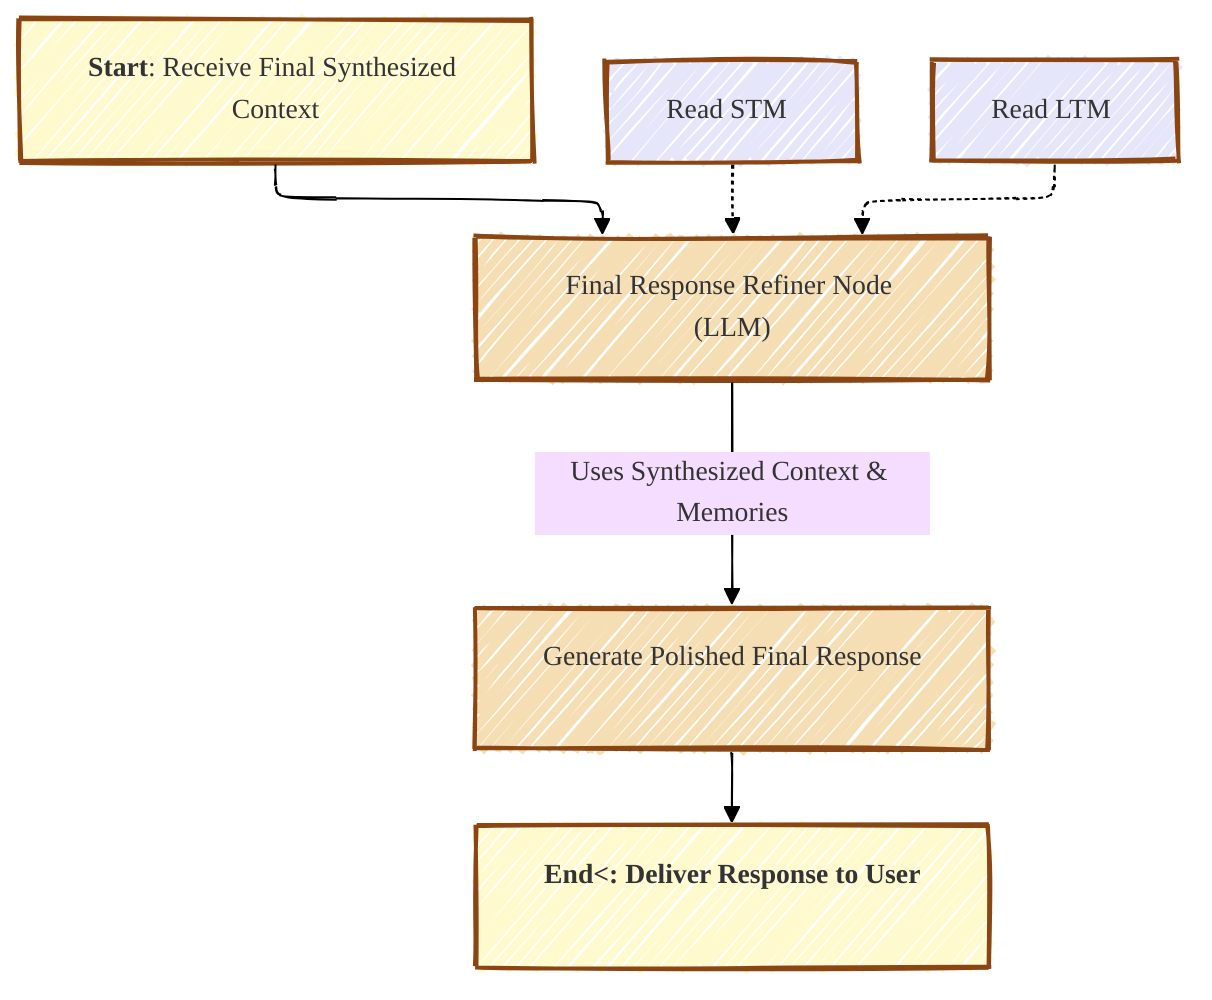 ---
config:
  layout: elk
  look: handDrawn
  theme: base
  themeVariables:
    fontFamily: ''
    fontSize: 14px
    lineColor: '#000000'
---

graph TD
    classDef langGraphCore fill:#FFFACD,stroke:#8B4513,stroke-width:2px;
    classDef logicNode fill:#F5DEB3,stroke:#8B4513,stroke-width:2px;
    classDef memoryNode fill:#E6E6FA,stroke:#8B4513,stroke-width:2px,shape:cylinder;


    A[<b>Start</b>: Receive Final Synthesized Context]:::langGraphCore
    B["Final Response Refiner Node (LLM)"]:::logicNode
    C[Generate Polished Final Response]:::logicNode
    D[<b>End<: Deliver Response to User]:::langGraphCore
    STMread[Read STM]:::memoryNode
    LTMread[Read LTM]:::memoryNode

    A --> B;
    STMread -.-> B;
    LTMread -.-> B;
    B -- "Uses Synthesized Context & Memories" --> C;
    C --> D;

    class A,D langGraphCore;
    class B,C logicNode;
    class STMread,LTMread memoryNode;

    %% Apply curved lines using 'basis' interpolation for smooth flow
    %% linkStyle default interpolate basis;
    
    %% title Phase 7 Architecture: Implement 'Final Response Refiner' Node